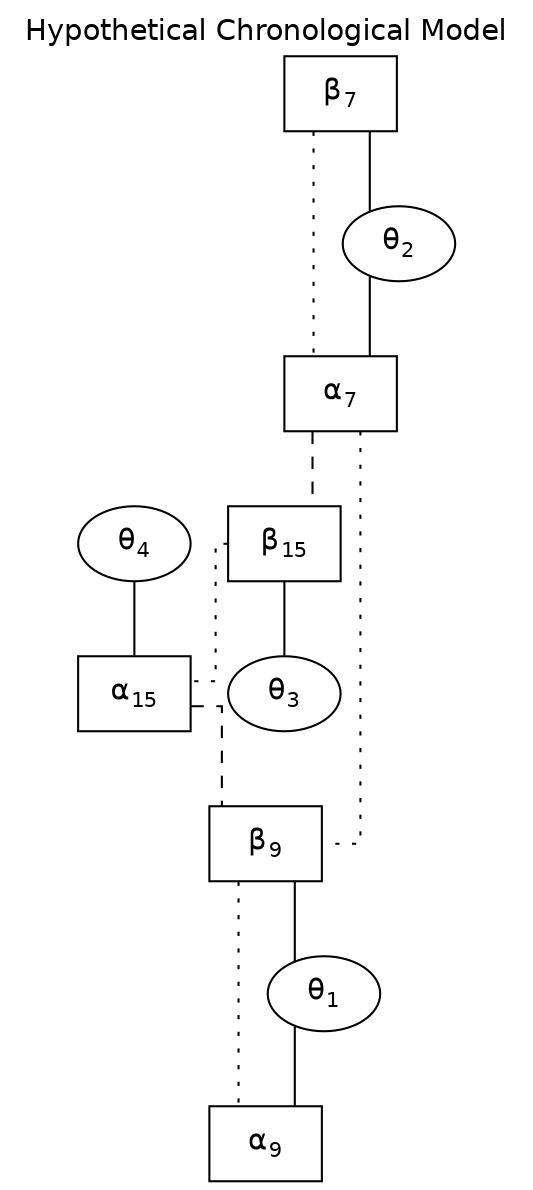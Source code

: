 digraph to_dot {
  style="";
  colorscheme="";
  dpi="";
  margin="";
  bgcolor="/x11/white";
  fontname=helvetica;
  fontsize=14;
  fontcolor="/x11/black";
  splines=ortho;
  page="";
  size="";
  ratio="";
  label="Hypothetical Chronological Model";
  labelloc=t;
  "alpha-9" [label=<&alpha;<FONT POINT-SIZE="12"><SUB>9</SUB></FONT>>] [shape=box] [style=filled] [fontname=helvetica] [fontsize=14] [colorscheme=""] [color="/x11/black"] [fillcolor="/x11/white"] [fontcolor="/x11/black"];
  "beta-9" [label=<&beta;<FONT POINT-SIZE="12"><SUB>9</SUB></FONT>>] [shape=box] [style=filled] [fontname=helvetica] [fontsize=14] [colorscheme=""] [color="/x11/black"] [fillcolor="/x11/white"] [fontcolor="/x11/black"];
  "theta-1" [label=<&theta;<FONT POINT-SIZE="12"><SUB>1</SUB></FONT>>] [shape=oval] [style=filled] [fontname=helvetica] [fontsize=14] [colorscheme=""] [color="/x11/black"] [fillcolor="/x11/white"] [fontcolor="/x11/black"];
  "alpha-7" [label=<&alpha;<FONT POINT-SIZE="12"><SUB>7</SUB></FONT>>] [shape=box] [style=filled] [fontname=helvetica] [fontsize=14] [colorscheme=""] [color="/x11/black"] [fillcolor="/x11/white"] [fontcolor="/x11/black"];
  "beta-7" [label=<&beta;<FONT POINT-SIZE="12"><SUB>7</SUB></FONT>>] [shape=box] [style=filled] [fontname=helvetica] [fontsize=14] [colorscheme=""] [color="/x11/black"] [fillcolor="/x11/white"] [fontcolor="/x11/black"];
  "theta-2" [label=<&theta;<FONT POINT-SIZE="12"><SUB>2</SUB></FONT>>] [shape=oval] [style=filled] [fontname=helvetica] [fontsize=14] [colorscheme=""] [color="/x11/black"] [fillcolor="/x11/white"] [fontcolor="/x11/black"];
  "alpha-15" [label=<&alpha;<FONT POINT-SIZE="12"><SUB>15</SUB></FONT>>] [shape=box] [style=filled] [fontname=helvetica] [fontsize=14] [colorscheme=""] [color="/x11/black"] [fillcolor="/x11/white"] [fontcolor="/x11/black"];
  "beta-15" [label=<&beta;<FONT POINT-SIZE="12"><SUB>15</SUB></FONT>>] [shape=box] [style=filled] [fontname=helvetica] [fontsize=14] [colorscheme=""] [color="/x11/black"] [fillcolor="/x11/white"] [fontcolor="/x11/black"];
  "theta-3" [label=<&theta;<FONT POINT-SIZE="12"><SUB>3</SUB></FONT>>] [shape=oval] [style=filled] [fontname=helvetica] [fontsize=14] [colorscheme=""] [color="/x11/black"] [fillcolor="/x11/white"] [fontcolor="/x11/black"];
  "theta-4" [label=<&theta;<FONT POINT-SIZE="12"><SUB>4</SUB></FONT>>] [shape=oval] [style=filled] [fontname=helvetica] [fontsize=14] [colorscheme=""] [color="/x11/black"] [fillcolor="/x11/white"] [fontcolor="/x11/black"];
 "beta-9" -> "alpha-9" [style=dotted] [label=""] [arrowhead=none] [colorscheme=""] [color="/x11/black"] [fontname=helvetica] [fontsize=14] [fontcolor="/x11/black"];
 "beta-7" -> "alpha-7" [style=dotted] [label=""] [arrowhead=none] [colorscheme=""] [color="/x11/black"] [fontname=helvetica] [fontsize=14] [fontcolor="/x11/black"];
 "beta-15" -> "alpha-15" [style=dotted] [label=""] [arrowhead=none] [colorscheme=""] [color="/x11/black"] [fontname=helvetica] [fontsize=14] [fontcolor="/x11/black"];
 "beta-9" -> "theta-1" [style=solid] [label=""] [arrowhead=none] [colorscheme=""] [color="/x11/black"] [fontname=helvetica] [fontsize=14] [fontcolor="/x11/black"];
 "theta-1" -> "alpha-9" [style=solid] [label=""] [arrowhead=none] [colorscheme=""] [color="/x11/black"] [fontname=helvetica] [fontsize=14] [fontcolor="/x11/black"];
 "beta-7" -> "theta-2" [style=solid] [label=""] [arrowhead=none] [colorscheme=""] [color="/x11/black"] [fontname=helvetica] [fontsize=14] [fontcolor="/x11/black"];
 "theta-2" -> "alpha-7" [style=solid] [label=""] [arrowhead=none] [colorscheme=""] [color="/x11/black"] [fontname=helvetica] [fontsize=14] [fontcolor="/x11/black"];
 "beta-15" -> "theta-3" [style=solid] [label=""] [arrowhead=none] [colorscheme=""] [color="/x11/black"] [fontname=helvetica] [fontsize=14] [fontcolor="/x11/black"];
 "theta-4" -> "alpha-15" [style=solid] [label=""] [arrowhead=none] [colorscheme=""] [color="/x11/black"] [fontname=helvetica] [fontsize=14] [fontcolor="/x11/black"];
 "alpha-15" -> "beta-9" [style=dashed] [label=""] [arrowhead=none] [colorscheme=""] [color="/x11/black"] [fontname=helvetica] [fontsize=14] [fontcolor="/x11/black"];
 "alpha-7" -> "beta-9" [style=dotted] [label=""] [arrowhead=none] [colorscheme=""] [color="/x11/black"] [fontname=helvetica] [fontsize=14] [fontcolor="/x11/black"];
 "alpha-7" -> "beta-15" [style=dashed] [label=""] [arrowhead=none] [colorscheme=""] [color="/x11/black"] [fontname=helvetica] [fontsize=14] [fontcolor="/x11/black"];
}
